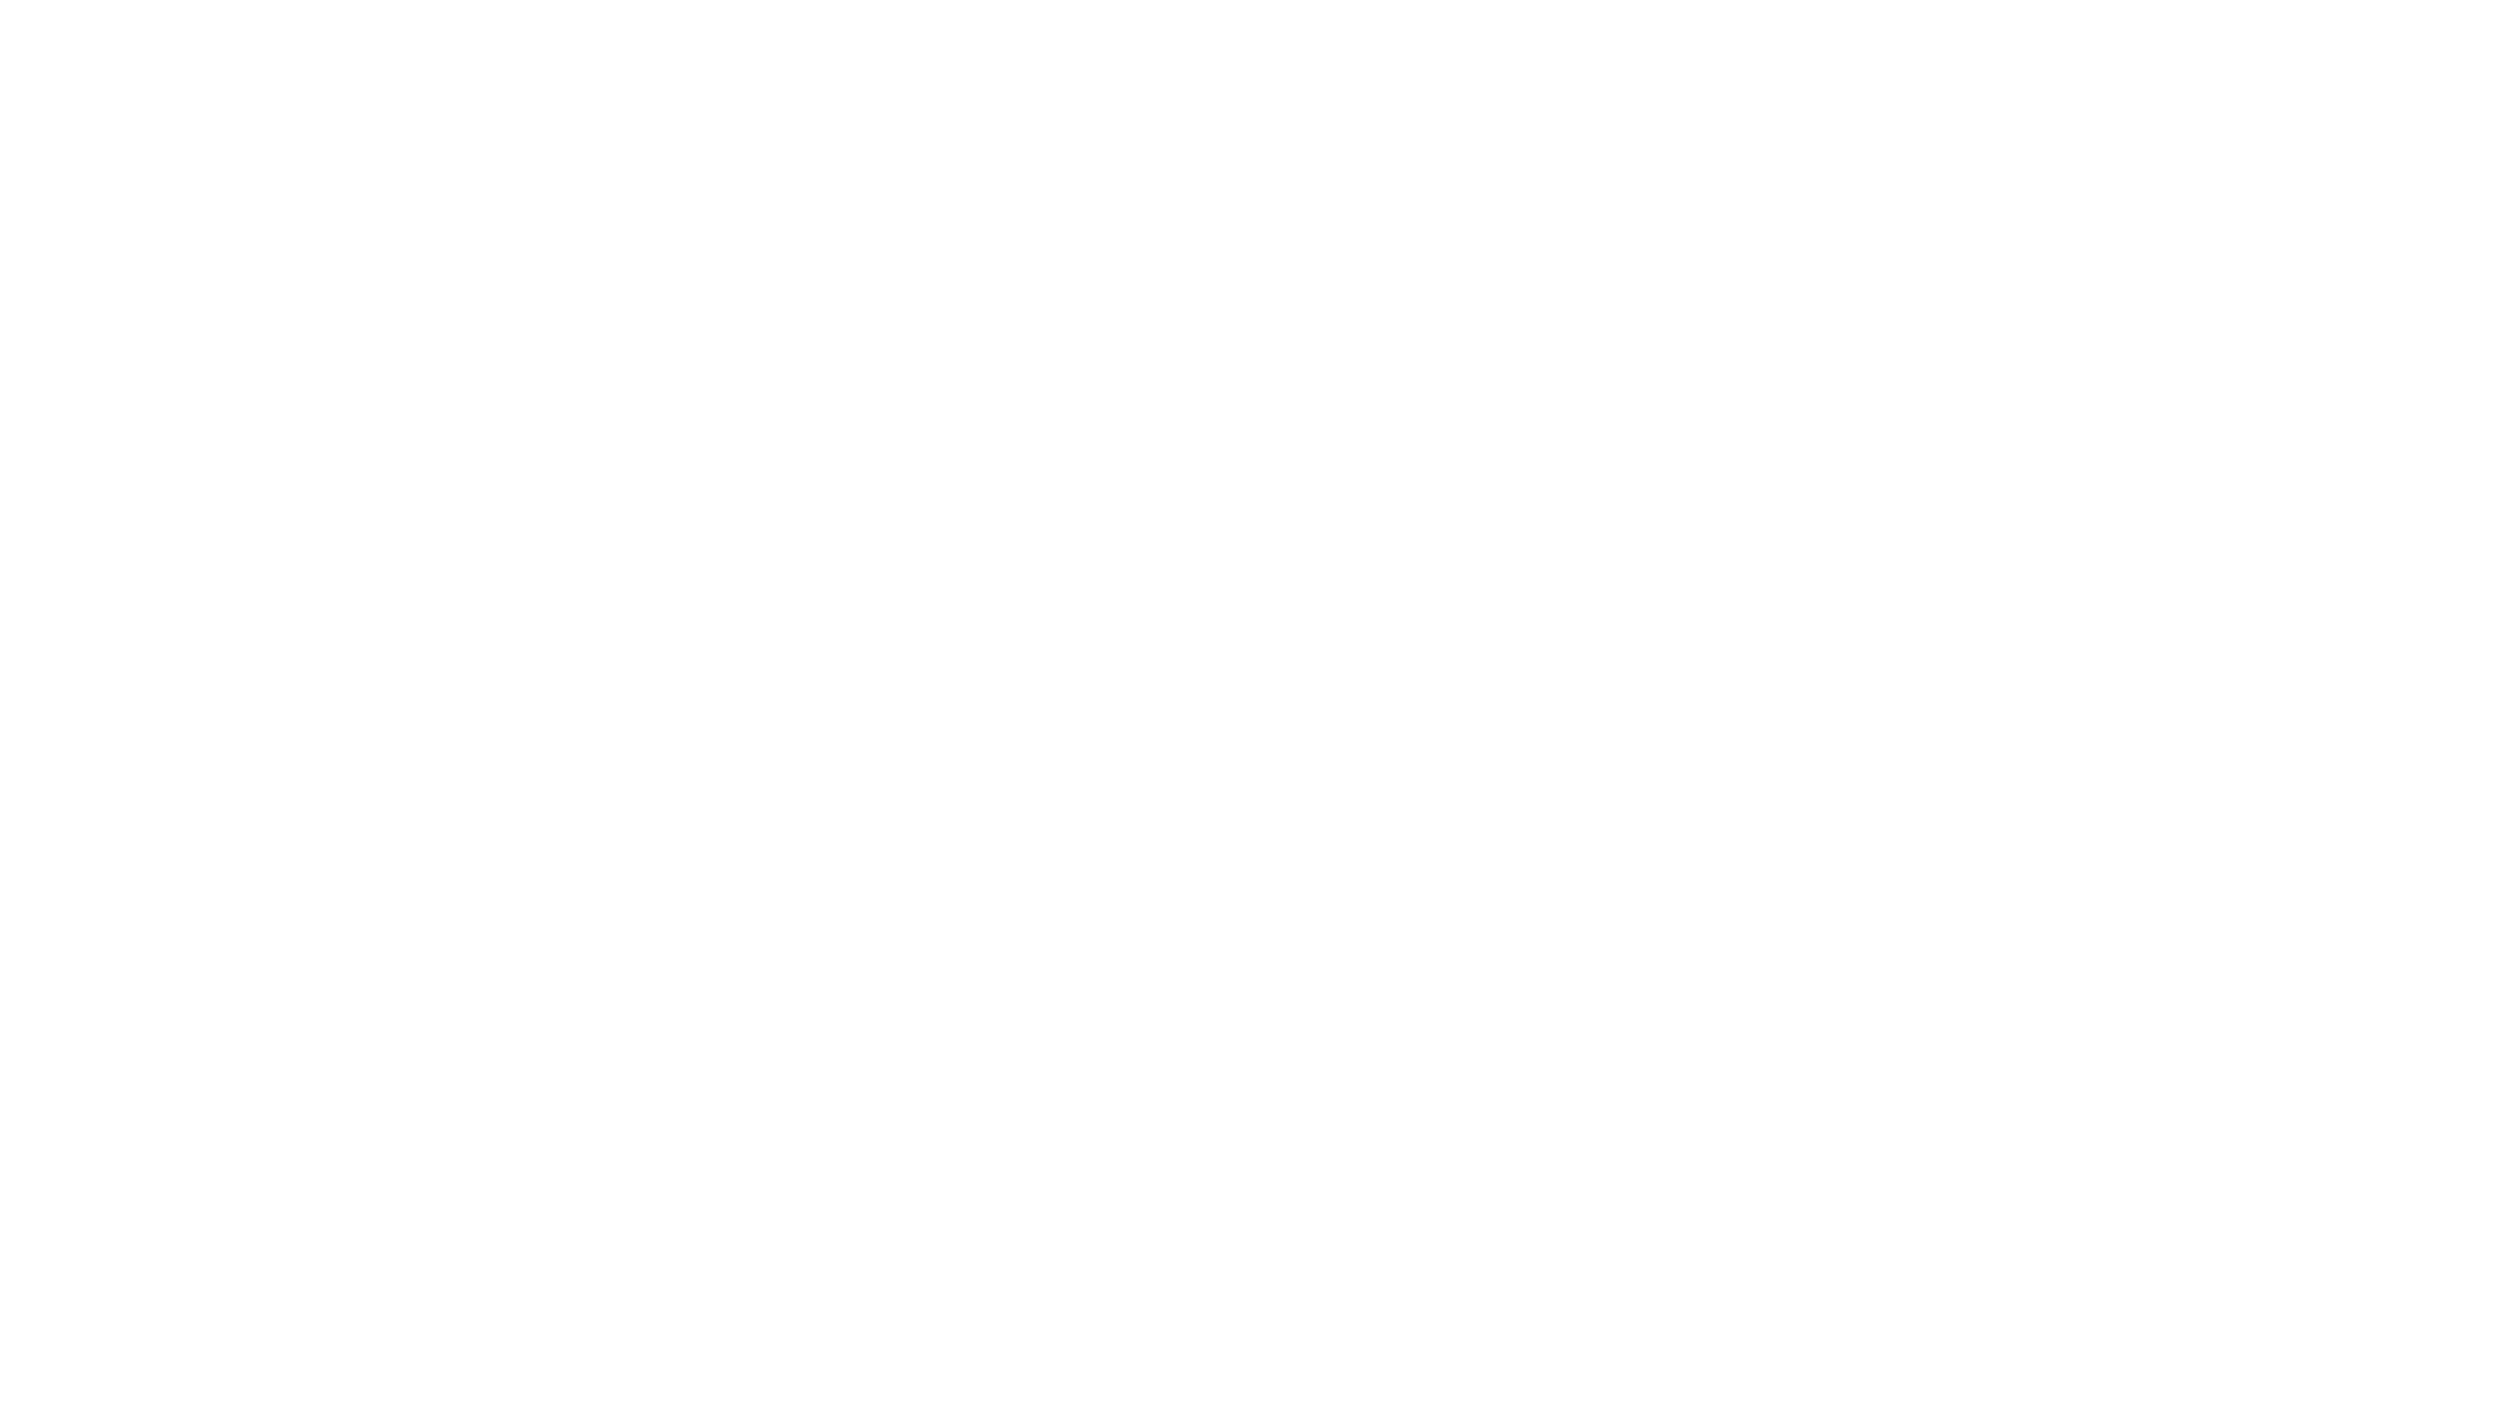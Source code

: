 digraph finite_state_machine {
  bgcolor = "transparent";
  rankdir = LR;
  ratio = 0.5625; // 16:9.

  // Invisible node from which to draw start transition to start state.
  node [style = invis]; -1;

  // Accept states.
  node [color = "white", fontcolor = "white", style = "", shape = doublecircle, xlabel = "IGNORED"]; 1;
  node [color = "white", fontcolor = "white", style = "", shape = doublecircle, xlabel = "CLOSING_PAREN"]; 10;
  node [color = "white", fontcolor = "white", style = "", shape = doublecircle, xlabel = "NUMBER"]; 13;
  node [color = "white", fontcolor = "white", style = "", shape = doublecircle, xlabel = "NUMBER"]; 14;
  node [color = "white", fontcolor = "white", style = "", shape = doublecircle, xlabel = "COLON"]; 15;
  node [color = "white", fontcolor = "white", style = "", shape = doublecircle, xlabel = "EQUALS"]; 16;
  node [color = "white", fontcolor = "white", style = "", shape = doublecircle, xlabel = "AT"]; 17;
  node [color = "white", fontcolor = "white", style = "", shape = doublecircle, xlabel = "NAME"]; 18;
  node [color = "white", fontcolor = "white", style = "", shape = doublecircle, xlabel = "OPENING_BRACKET"]; 19;
  node [color = "white", fontcolor = "white", style = "", shape = doublecircle, xlabel = "IGNORED"]; 2;
  node [color = "white", fontcolor = "white", style = "", shape = doublecircle, xlabel = "CLOSING_BRACKET"]; 20;
  node [color = "white", fontcolor = "white", style = "", shape = doublecircle, xlabel = "NAME"]; 21;
  node [color = "white", fontcolor = "white", style = "", shape = doublecircle, xlabel = "OPENING_BRACE"]; 22;
  node [color = "white", fontcolor = "white", style = "", shape = doublecircle, xlabel = "BAR"]; 23;
  node [color = "white", fontcolor = "white", style = "", shape = doublecircle, xlabel = "CLOSING_BRACE"]; 24;
  node [color = "white", fontcolor = "white", style = "", shape = doublecircle, xlabel = "STRING_VALUE"]; 26;
  node [color = "white", fontcolor = "white", style = "", shape = doublecircle, xlabel = "IGNORED"]; 3;
  node [color = "white", fontcolor = "white", style = "", shape = doublecircle, xlabel = "ON,NAME"]; 31;
  node [color = "white", fontcolor = "white", style = "", shape = doublecircle, xlabel = "STRING_VALUE"]; 32;
  node [color = "white", fontcolor = "white", style = "", shape = doublecircle, xlabel = "ELLIPSIS"]; 36;
  node [color = "white", fontcolor = "white", style = "", shape = doublecircle, xlabel = "NUMBER"]; 37;
  node [color = "white", fontcolor = "white", style = "", shape = doublecircle, xlabel = "NUMBER"]; 39;
  node [color = "white", fontcolor = "white", style = "", shape = doublecircle, xlabel = "BANG"]; 4;
  node [color = "white", fontcolor = "white", style = "", shape = doublecircle, xlabel = "BLOCK_STRING_VALUE"]; 46;
  node [color = "white", fontcolor = "white", style = "", shape = doublecircle, xlabel = "IGNORED"]; 6;
  node [color = "white", fontcolor = "white", style = "", shape = doublecircle, xlabel = "DOLLAR"]; 7;
  node [color = "white", fontcolor = "white", style = "", shape = doublecircle, xlabel = "AMPERSAND"]; 8;
  node [color = "white", fontcolor = "white", style = "", shape = doublecircle, xlabel = "OPENING_PAREN"]; 9;

  // Catch-all (default) for remaining states.
  node [color = "white", fontcolor = "white", style = "", shape = circle, xlabel = ""];

  -1 -> 0 [color = "white", fontcolor = "white"];
  0 -> 1 [color = "white", fontcolor = "white", label = "\\t"];
  0 -> 2 [color = "white", fontcolor = "white", label = "\\n"];
  0 -> 3 [color = "white", fontcolor = "white", label = "\\r"];
  0 -> 1 [color = "white", fontcolor = "white", label = "SP"];
  0 -> 4 [color = "white", fontcolor = "white", label = "!"];
  0 -> 5 [color = "white", fontcolor = "white", label = "\""];
  0 -> 6 [color = "white", fontcolor = "white", label = "#"];
  0 -> 7 [color = "white", fontcolor = "white", label = "$"];
  0 -> 8 [color = "white", fontcolor = "white", label = "&"];
  0 -> 9 [color = "white", fontcolor = "white", label = "("];
  0 -> 10 [color = "white", fontcolor = "white", label = ")"];
  0 -> 2 [color = "white", fontcolor = "white", label = ","];
  0 -> 11 [color = "white", fontcolor = "white", label = "-"];
  0 -> 12 [color = "white", fontcolor = "white", label = "."];
  0 -> 13 [color = "white", fontcolor = "white", label = "0"];
  0 -> 14 [color = "white", fontcolor = "white", label = "1-9"];
  0 -> 15 [color = "white", fontcolor = "white", label = ":"];
  0 -> 16 [color = "white", fontcolor = "white", label = "="];
  0 -> 17 [color = "white", fontcolor = "white", label = "@"];
  0 -> 18 [color = "white", fontcolor = "white", label = "A-Z"];
  0 -> 19 [color = "white", fontcolor = "white", label = "["];
  0 -> 20 [color = "white", fontcolor = "white", label = "]"];
  0 -> 18 [color = "white", fontcolor = "white", label = "_"];
  0 -> 18 [color = "white", fontcolor = "white", label = "a-n"];
  0 -> 21 [color = "white", fontcolor = "white", label = "o"];
  0 -> 18 [color = "white", fontcolor = "white", label = "p-z"];
  0 -> 22 [color = "white", fontcolor = "white", label = "{"];
  0 -> 23 [color = "white", fontcolor = "white", label = "|"];
  0 -> 24 [color = "white", fontcolor = "white", label = "}"];
  0 -> 2 [color = "white", fontcolor = "white", label = "\\ufeff"];
  1 -> 1 [color = "white", fontcolor = "white", label = "\\t"];
  1 -> 1 [color = "white", fontcolor = "white", label = "SP"];
  3 -> 2 [color = "white", fontcolor = "white", label = "\\n"];
  5 -> 25 [color = "white", fontcolor = "white", label = "\\t"];
  5 -> 25 [color = "white", fontcolor = "white", label = "SP-!"];
  5 -> 26 [color = "white", fontcolor = "white", label = "\""];
  5 -> 25 [color = "white", fontcolor = "white", label = "#-["];
  5 -> 27 [color = "white", fontcolor = "white", label = "\\\\"];
  5 -> 25 [color = "white", fontcolor = "white", label = "]-\\uffff"];
  6 -> 6 [color = "white", fontcolor = "white", label = "\\t"];
  6 -> 6 [color = "white", fontcolor = "white", label = "SP-\\uffff"];
  11 -> 13 [color = "white", fontcolor = "white", label = "0"];
  11 -> 14 [color = "white", fontcolor = "white", label = "1-9"];
  12 -> 28 [color = "white", fontcolor = "white", label = "."];
  13 -> 29 [color = "white", fontcolor = "white", label = "."];
  13 -> 30 [color = "white", fontcolor = "white", label = "E"];
  13 -> 30 [color = "white", fontcolor = "white", label = "e"];
  14 -> 29 [color = "white", fontcolor = "white", label = "."];
  14 -> 14 [color = "white", fontcolor = "white", label = "0-9"];
  14 -> 30 [color = "white", fontcolor = "white", label = "E"];
  14 -> 30 [color = "white", fontcolor = "white", label = "e"];
  18 -> 18 [color = "white", fontcolor = "white", label = "0-9"];
  18 -> 18 [color = "white", fontcolor = "white", label = "A-Z"];
  18 -> 18 [color = "white", fontcolor = "white", label = "_"];
  18 -> 18 [color = "white", fontcolor = "white", label = "a-z"];
  21 -> 18 [color = "white", fontcolor = "white", label = "0-9"];
  21 -> 18 [color = "white", fontcolor = "white", label = "A-Z"];
  21 -> 18 [color = "white", fontcolor = "white", label = "_"];
  21 -> 18 [color = "white", fontcolor = "white", label = "a-m"];
  21 -> 31 [color = "white", fontcolor = "white", label = "n"];
  21 -> 18 [color = "white", fontcolor = "white", label = "o-z"];
  25 -> 25 [color = "white", fontcolor = "white", label = "\\t"];
  25 -> 25 [color = "white", fontcolor = "white", label = "SP-!"];
  25 -> 32 [color = "white", fontcolor = "white", label = "\""];
  25 -> 25 [color = "white", fontcolor = "white", label = "#-["];
  25 -> 27 [color = "white", fontcolor = "white", label = "\\\\"];
  25 -> 25 [color = "white", fontcolor = "white", label = "]-\\uffff"];
  26 -> 33 [color = "white", fontcolor = "white", label = "\""];
  27 -> 25 [color = "white", fontcolor = "white", label = "\""];
  27 -> 25 [color = "white", fontcolor = "white", label = "/"];
  27 -> 34 [color = "white", fontcolor = "white", label = "\\\\"];
  27 -> 25 [color = "white", fontcolor = "white", label = "b"];
  27 -> 25 [color = "white", fontcolor = "white", label = "f"];
  27 -> 25 [color = "white", fontcolor = "white", label = "n"];
  27 -> 25 [color = "white", fontcolor = "white", label = "r"];
  27 -> 25 [color = "white", fontcolor = "white", label = "t"];
  27 -> 35 [color = "white", fontcolor = "white", label = "u"];
  28 -> 36 [color = "white", fontcolor = "white", label = "."];
  29 -> 37 [color = "white", fontcolor = "white", label = "0-9"];
  30 -> 38 [color = "white", fontcolor = "white", label = "+"];
  30 -> 38 [color = "white", fontcolor = "white", label = "-"];
  30 -> 39 [color = "white", fontcolor = "white", label = "0-9"];
  31 -> 18 [color = "white", fontcolor = "white", label = "0-9"];
  31 -> 18 [color = "white", fontcolor = "white", label = "A-Z"];
  31 -> 18 [color = "white", fontcolor = "white", label = "_"];
  31 -> 18 [color = "white", fontcolor = "white", label = "a-z"];
  33 -> 33 [color = "white", fontcolor = "white", label = "\\t-\\n"];
  33 -> 33 [color = "white", fontcolor = "white", label = "\\r"];
  33 -> 33 [color = "white", fontcolor = "white", label = "SP-!"];
  33 -> 40 [color = "white", fontcolor = "white", label = "\""];
  33 -> 33 [color = "white", fontcolor = "white", label = "#-["];
  33 -> 41 [color = "white", fontcolor = "white", label = "\\\\"];
  33 -> 33 [color = "white", fontcolor = "white", label = "]-\\uffff"];
  34 -> 25 [color = "white", fontcolor = "white", label = "/"];
  34 -> 34 [color = "white", fontcolor = "white", label = "\\\\"];
  34 -> 25 [color = "white", fontcolor = "white", label = "b"];
  34 -> 25 [color = "white", fontcolor = "white", label = "f"];
  34 -> 25 [color = "white", fontcolor = "white", label = "n"];
  34 -> 25 [color = "white", fontcolor = "white", label = "r"];
  34 -> 25 [color = "white", fontcolor = "white", label = "t"];
  34 -> 35 [color = "white", fontcolor = "white", label = "u"];
  35 -> 42 [color = "white", fontcolor = "white", label = "0-9"];
  35 -> 42 [color = "white", fontcolor = "white", label = "A-F"];
  35 -> 42 [color = "white", fontcolor = "white", label = "a-f"];
  37 -> 37 [color = "white", fontcolor = "white", label = "0-9"];
  37 -> 30 [color = "white", fontcolor = "white", label = "E"];
  37 -> 30 [color = "white", fontcolor = "white", label = "e"];
  38 -> 39 [color = "white", fontcolor = "white", label = "0-9"];
  39 -> 39 [color = "white", fontcolor = "white", label = "0-9"];
  40 -> 33 [color = "white", fontcolor = "white", label = "\\t-\\n"];
  40 -> 33 [color = "white", fontcolor = "white", label = "\\r"];
  40 -> 33 [color = "white", fontcolor = "white", label = "SP-!"];
  40 -> 43 [color = "white", fontcolor = "white", label = "\""];
  40 -> 33 [color = "white", fontcolor = "white", label = "#-["];
  40 -> 41 [color = "white", fontcolor = "white", label = "\\\\"];
  40 -> 33 [color = "white", fontcolor = "white", label = "]-\\uffff"];
  41 -> 33 [color = "white", fontcolor = "white", label = "\\t-\\n"];
  41 -> 33 [color = "white", fontcolor = "white", label = "\\r"];
  41 -> 33 [color = "white", fontcolor = "white", label = "SP-!"];
  41 -> 44 [color = "white", fontcolor = "white", label = "\""];
  41 -> 33 [color = "white", fontcolor = "white", label = "#-["];
  41 -> 41 [color = "white", fontcolor = "white", label = "\\\\"];
  41 -> 33 [color = "white", fontcolor = "white", label = "]-\\uffff"];
  42 -> 45 [color = "white", fontcolor = "white", label = "0-9"];
  42 -> 45 [color = "white", fontcolor = "white", label = "A-F"];
  42 -> 45 [color = "white", fontcolor = "white", label = "a-f"];
  43 -> 33 [color = "white", fontcolor = "white", label = "\\t-\\n"];
  43 -> 33 [color = "white", fontcolor = "white", label = "\\r"];
  43 -> 33 [color = "white", fontcolor = "white", label = "SP-!"];
  43 -> 46 [color = "white", fontcolor = "white", label = "\""];
  43 -> 33 [color = "white", fontcolor = "white", label = "#-["];
  43 -> 41 [color = "white", fontcolor = "white", label = "\\\\"];
  43 -> 33 [color = "white", fontcolor = "white", label = "]-\\uffff"];
  44 -> 33 [color = "white", fontcolor = "white", label = "\\t-\\n"];
  44 -> 33 [color = "white", fontcolor = "white", label = "\\r"];
  44 -> 33 [color = "white", fontcolor = "white", label = "SP-!"];
  44 -> 47 [color = "white", fontcolor = "white", label = "\""];
  44 -> 33 [color = "white", fontcolor = "white", label = "#-["];
  44 -> 41 [color = "white", fontcolor = "white", label = "\\\\"];
  44 -> 33 [color = "white", fontcolor = "white", label = "]-\\uffff"];
  45 -> 48 [color = "white", fontcolor = "white", label = "0-9"];
  45 -> 48 [color = "white", fontcolor = "white", label = "A-F"];
  45 -> 48 [color = "white", fontcolor = "white", label = "a-f"];
  47 -> 33 [color = "white", fontcolor = "white", label = "\\n"];
  47 -> 33 [color = "white", fontcolor = "white", label = "\\r"];
  47 -> 33 [color = "white", fontcolor = "white", label = "SP-["];
  47 -> 41 [color = "white", fontcolor = "white", label = "\\\\"];
  47 -> 33 [color = "white", fontcolor = "white", label = "]-\\uffff"];
  48 -> 25 [color = "white", fontcolor = "white", label = "0-9"];
  48 -> 25 [color = "white", fontcolor = "white", label = "A-F"];
  48 -> 25 [color = "white", fontcolor = "white", label = "a-f"];
}